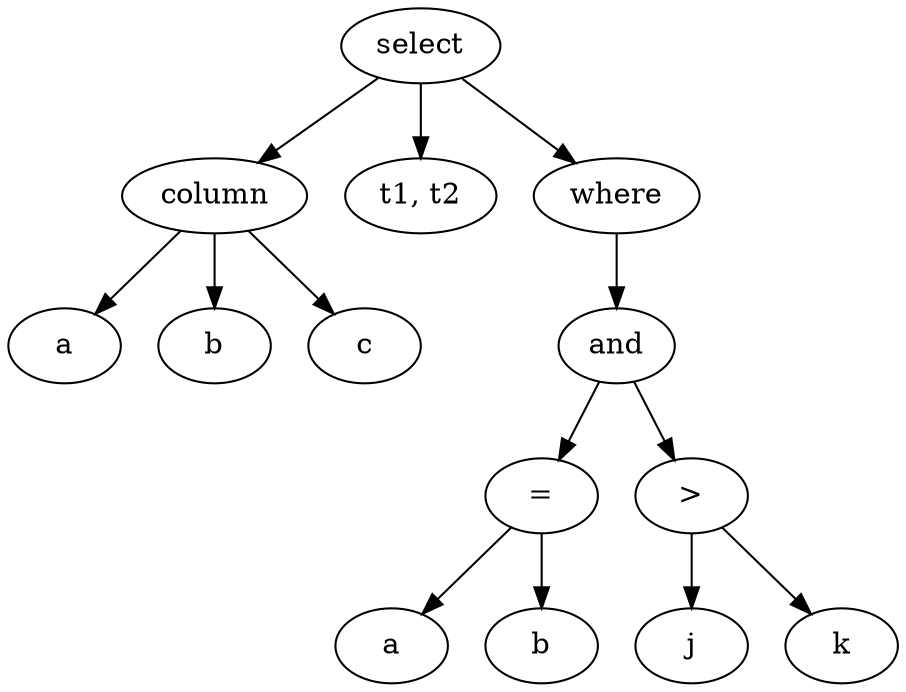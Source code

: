 digraph demo{
select->column
column->a
column->b
column->c
select->"t1, t2"
select->where
where->and
and->"="
and->">"
node1[label="a"]
node2[label="b"]
"="->node1
"="->node2
">"->j
">"->k
}
